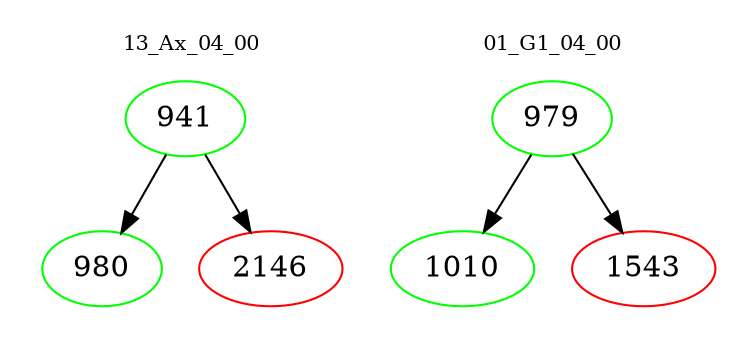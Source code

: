 digraph{
subgraph cluster_0 {
color = white
label = "13_Ax_04_00";
fontsize=10;
T0_941 [label="941", color="green"]
T0_941 -> T0_980 [color="black"]
T0_980 [label="980", color="green"]
T0_941 -> T0_2146 [color="black"]
T0_2146 [label="2146", color="red"]
}
subgraph cluster_1 {
color = white
label = "01_G1_04_00";
fontsize=10;
T1_979 [label="979", color="green"]
T1_979 -> T1_1010 [color="black"]
T1_1010 [label="1010", color="green"]
T1_979 -> T1_1543 [color="black"]
T1_1543 [label="1543", color="red"]
}
}
